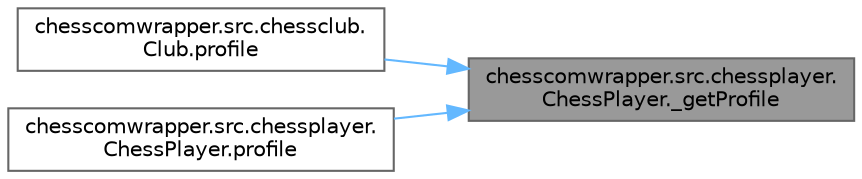 digraph "chesscomwrapper.src.chessplayer.ChessPlayer._getProfile"
{
 // LATEX_PDF_SIZE
  bgcolor="transparent";
  edge [fontname=Helvetica,fontsize=10,labelfontname=Helvetica,labelfontsize=10];
  node [fontname=Helvetica,fontsize=10,shape=box,height=0.2,width=0.4];
  rankdir="RL";
  Node1 [label="chesscomwrapper.src.chessplayer.\lChessPlayer._getProfile",height=0.2,width=0.4,color="gray40", fillcolor="grey60", style="filled", fontcolor="black",tooltip=" "];
  Node1 -> Node2 [dir="back",color="steelblue1",style="solid"];
  Node2 [label="chesscomwrapper.src.chessclub.\lClub.profile",height=0.2,width=0.4,color="grey40", fillcolor="white", style="filled",URL="$classchesscomwrapper_1_1src_1_1chessclub_1_1_club.html#a38c2c0aed566d38bc9b088254c450e1e",tooltip="the profile informations of the club"];
  Node1 -> Node3 [dir="back",color="steelblue1",style="solid"];
  Node3 [label="chesscomwrapper.src.chessplayer.\lChessPlayer.profile",height=0.2,width=0.4,color="grey40", fillcolor="white", style="filled",URL="$classchesscomwrapper_1_1src_1_1chessplayer_1_1_chess_player.html#add643738ab0da480220e23cbd7e9b325",tooltip="the profile informations of the player"];
}
